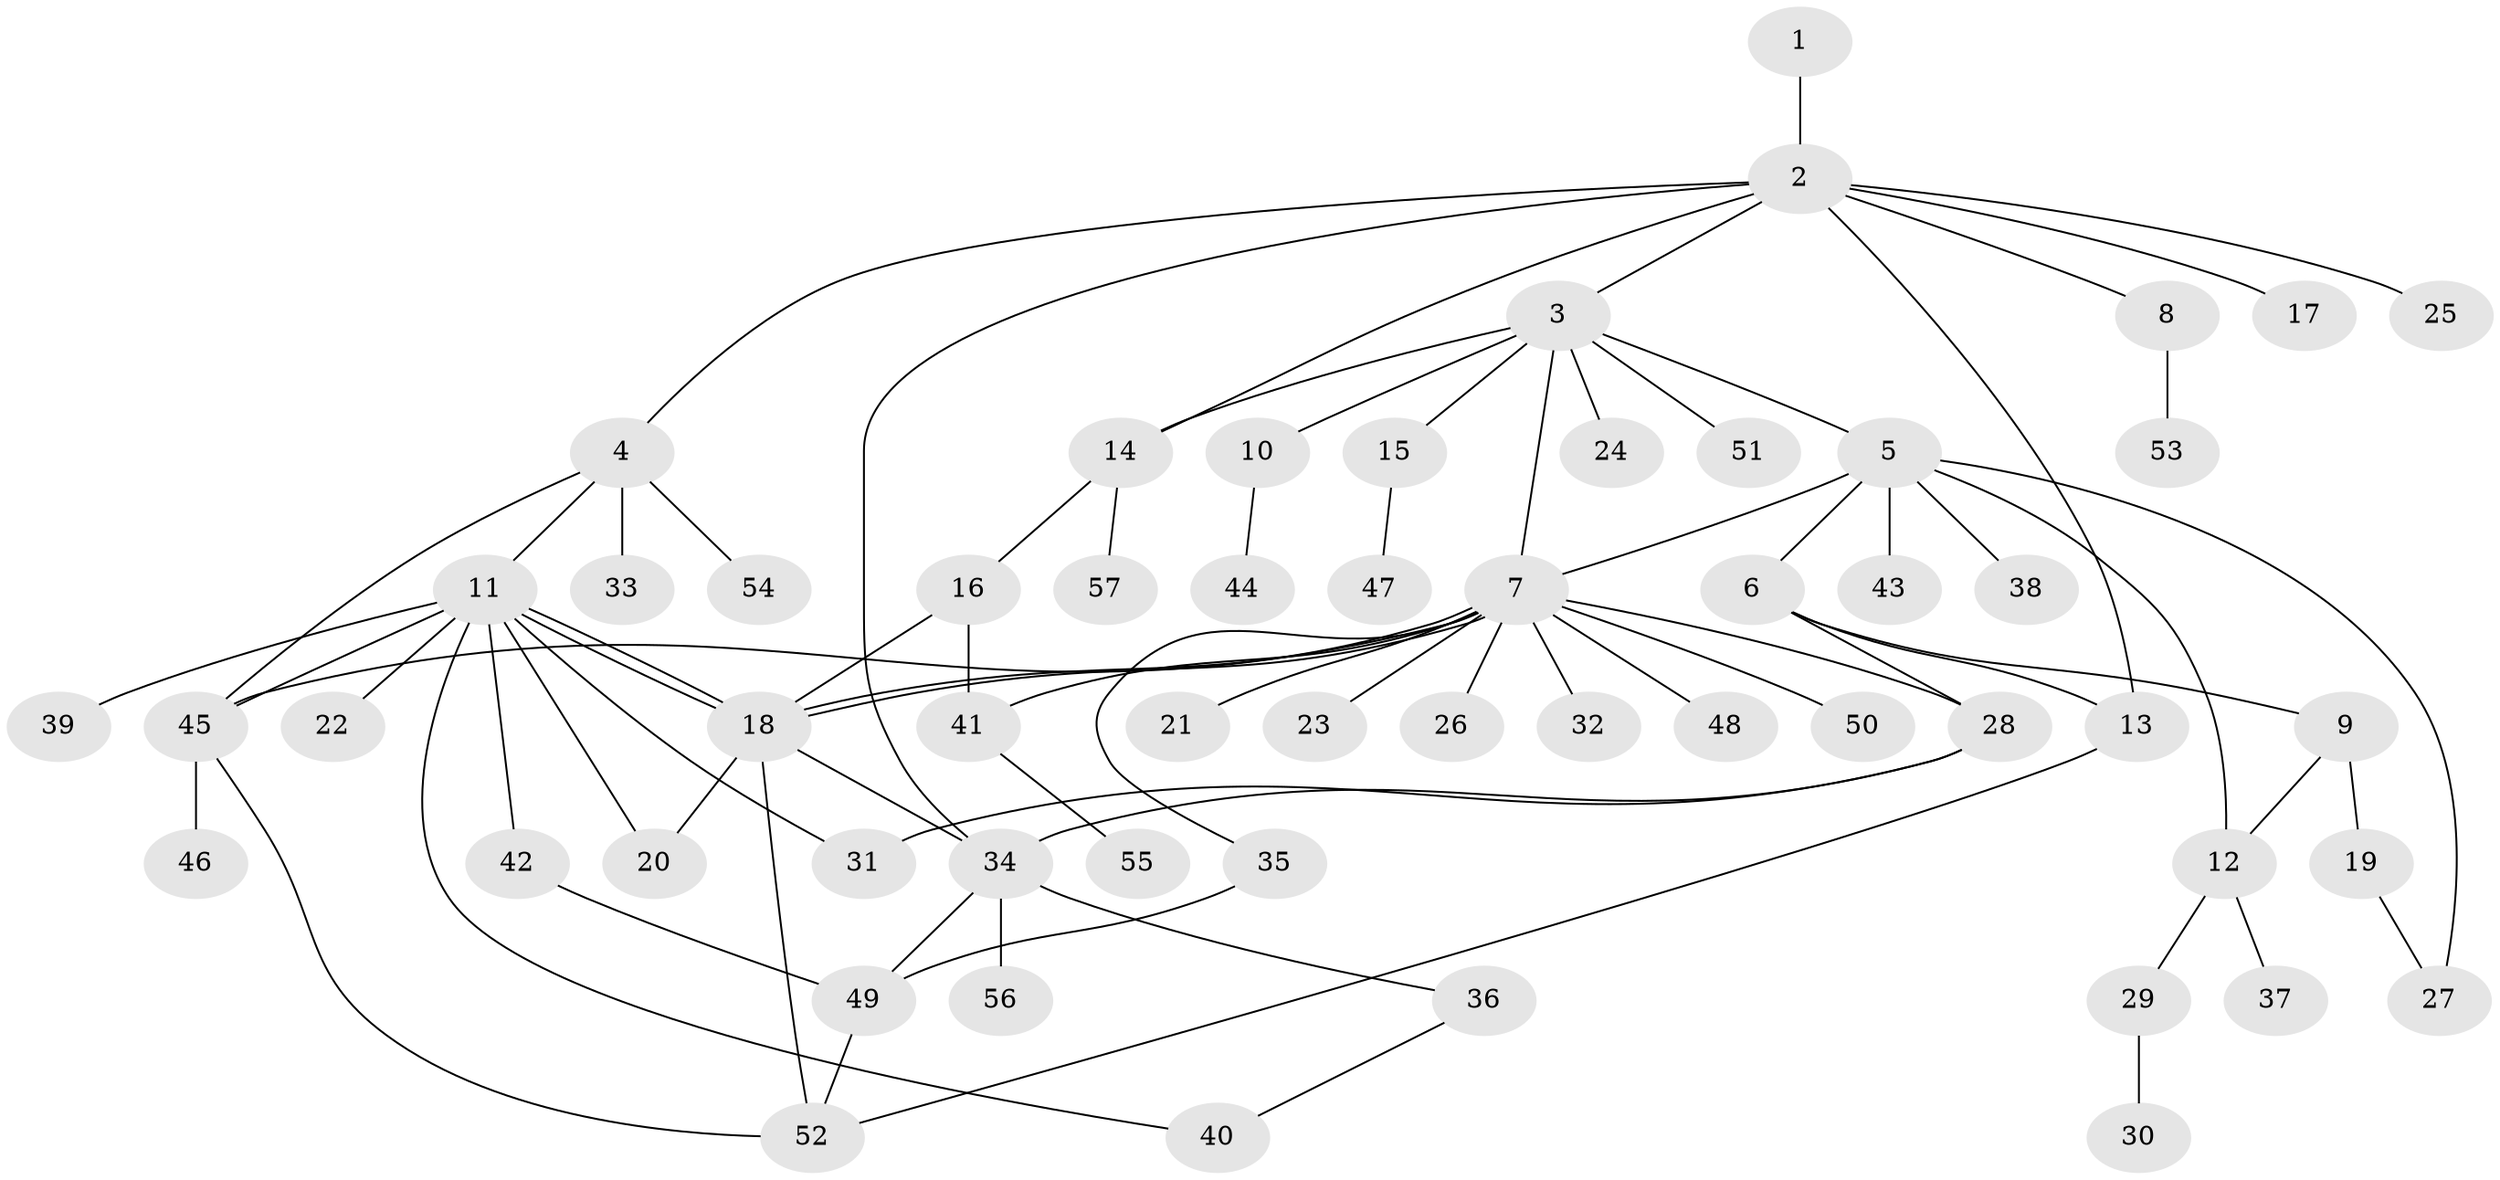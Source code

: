 // Generated by graph-tools (version 1.1) at 2025/46/03/09/25 04:46:53]
// undirected, 57 vertices, 79 edges
graph export_dot {
graph [start="1"]
  node [color=gray90,style=filled];
  1;
  2;
  3;
  4;
  5;
  6;
  7;
  8;
  9;
  10;
  11;
  12;
  13;
  14;
  15;
  16;
  17;
  18;
  19;
  20;
  21;
  22;
  23;
  24;
  25;
  26;
  27;
  28;
  29;
  30;
  31;
  32;
  33;
  34;
  35;
  36;
  37;
  38;
  39;
  40;
  41;
  42;
  43;
  44;
  45;
  46;
  47;
  48;
  49;
  50;
  51;
  52;
  53;
  54;
  55;
  56;
  57;
  1 -- 2;
  2 -- 3;
  2 -- 4;
  2 -- 8;
  2 -- 13;
  2 -- 14;
  2 -- 17;
  2 -- 25;
  2 -- 34;
  3 -- 5;
  3 -- 7;
  3 -- 10;
  3 -- 14;
  3 -- 15;
  3 -- 24;
  3 -- 51;
  4 -- 11;
  4 -- 33;
  4 -- 45;
  4 -- 54;
  5 -- 6;
  5 -- 7;
  5 -- 12;
  5 -- 27;
  5 -- 38;
  5 -- 43;
  6 -- 9;
  6 -- 13;
  6 -- 28;
  7 -- 18;
  7 -- 18;
  7 -- 21;
  7 -- 23;
  7 -- 26;
  7 -- 28;
  7 -- 32;
  7 -- 35;
  7 -- 41;
  7 -- 45;
  7 -- 48;
  7 -- 50;
  8 -- 53;
  9 -- 12;
  9 -- 19;
  10 -- 44;
  11 -- 18;
  11 -- 18;
  11 -- 20;
  11 -- 22;
  11 -- 31;
  11 -- 39;
  11 -- 40;
  11 -- 42;
  11 -- 45;
  12 -- 29;
  12 -- 37;
  13 -- 52;
  14 -- 16;
  14 -- 57;
  15 -- 47;
  16 -- 18;
  16 -- 41;
  18 -- 20;
  18 -- 34;
  18 -- 52;
  19 -- 27;
  28 -- 31;
  28 -- 34;
  29 -- 30;
  34 -- 36;
  34 -- 49;
  34 -- 56;
  35 -- 49;
  36 -- 40;
  41 -- 55;
  42 -- 49;
  45 -- 46;
  45 -- 52;
  49 -- 52;
}
